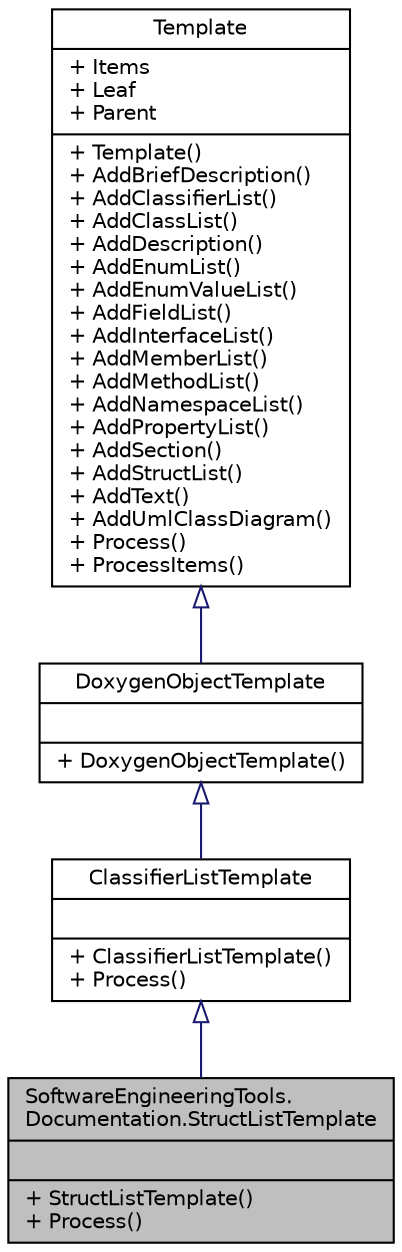 digraph "SoftwareEngineeringTools.Documentation.StructListTemplate"
{
  edge [fontname="Helvetica",fontsize="10",labelfontname="Helvetica",labelfontsize="10"];
  node [fontname="Helvetica",fontsize="10",shape=record];
  Node1 [label="{SoftwareEngineeringTools.\lDocumentation.StructListTemplate\n||+ StructListTemplate()\l+ Process()\l}",height=0.2,width=0.4,color="black", fillcolor="grey75", style="filled" fontcolor="black"];
  Node2 -> Node1 [dir="back",color="midnightblue",fontsize="10",style="solid",arrowtail="onormal",fontname="Helvetica"];
  Node2 [label="{ClassifierListTemplate\n||+ ClassifierListTemplate()\l+ Process()\l}",height=0.2,width=0.4,color="black", fillcolor="white", style="filled",URL="$class_software_engineering_tools_1_1_documentation_1_1_classifier_list_template.html"];
  Node3 -> Node2 [dir="back",color="midnightblue",fontsize="10",style="solid",arrowtail="onormal",fontname="Helvetica"];
  Node3 [label="{DoxygenObjectTemplate\n||+ DoxygenObjectTemplate()\l}",height=0.2,width=0.4,color="black", fillcolor="white", style="filled",URL="$class_software_engineering_tools_1_1_documentation_1_1_doxygen_object_template.html"];
  Node4 -> Node3 [dir="back",color="midnightblue",fontsize="10",style="solid",arrowtail="onormal",fontname="Helvetica"];
  Node4 [label="{Template\n|+ Items\l+ Leaf\l+ Parent\l|+ Template()\l+ AddBriefDescription()\l+ AddClassifierList()\l+ AddClassList()\l+ AddDescription()\l+ AddEnumList()\l+ AddEnumValueList()\l+ AddFieldList()\l+ AddInterfaceList()\l+ AddMemberList()\l+ AddMethodList()\l+ AddNamespaceList()\l+ AddPropertyList()\l+ AddSection()\l+ AddStructList()\l+ AddText()\l+ AddUmlClassDiagram()\l+ Process()\l+ ProcessItems()\l}",height=0.2,width=0.4,color="black", fillcolor="white", style="filled",URL="$class_software_engineering_tools_1_1_documentation_1_1_template.html"];
}
